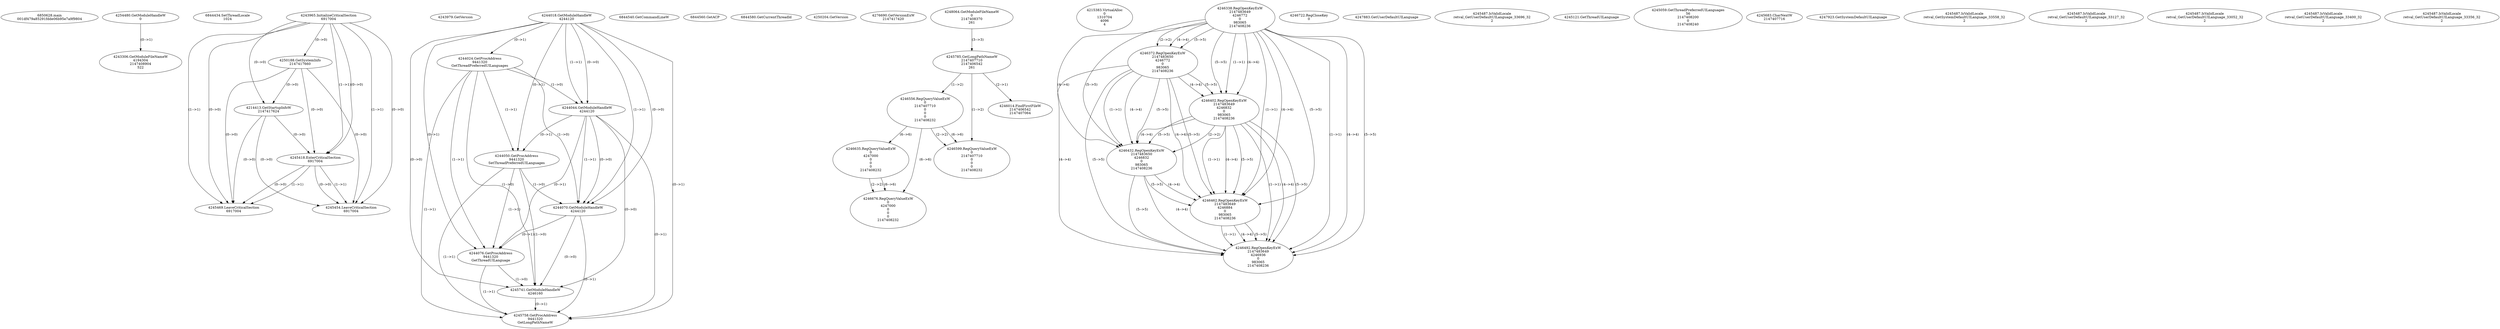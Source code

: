 // Global SCDG with merge call
digraph {
	0 [label="6850628.main
001df479a85291fdde06b95e7a9f9804"]
	1 [label="4254480.GetModuleHandleW
0"]
	2 [label="6844434.SetThreadLocale
1024"]
	3 [label="4243965.InitializeCriticalSection
6917004"]
	4 [label="4243979.GetVersion
"]
	5 [label="4244018.GetModuleHandleW
4244120"]
	6 [label="4244024.GetProcAddress
9441320
GetThreadPreferredUILanguages"]
	5 -> 6 [label="(0-->1)"]
	7 [label="4244044.GetModuleHandleW
4244120"]
	5 -> 7 [label="(1-->1)"]
	5 -> 7 [label="(0-->0)"]
	6 -> 7 [label="(1-->0)"]
	8 [label="4244050.GetProcAddress
9441320
SetThreadPreferredUILanguages"]
	5 -> 8 [label="(0-->1)"]
	6 -> 8 [label="(1-->1)"]
	7 -> 8 [label="(0-->1)"]
	9 [label="4244070.GetModuleHandleW
4244120"]
	5 -> 9 [label="(1-->1)"]
	7 -> 9 [label="(1-->1)"]
	5 -> 9 [label="(0-->0)"]
	6 -> 9 [label="(1-->0)"]
	7 -> 9 [label="(0-->0)"]
	8 -> 9 [label="(1-->0)"]
	10 [label="4244076.GetProcAddress
9441320
GetThreadUILanguage"]
	5 -> 10 [label="(0-->1)"]
	6 -> 10 [label="(1-->1)"]
	7 -> 10 [label="(0-->1)"]
	8 -> 10 [label="(1-->1)"]
	9 -> 10 [label="(0-->1)"]
	11 [label="4250188.GetSystemInfo
2147417660"]
	3 -> 11 [label="(0-->0)"]
	12 [label="6844540.GetCommandLineW
"]
	13 [label="4214413.GetStartupInfoW
2147417624"]
	3 -> 13 [label="(0-->0)"]
	11 -> 13 [label="(0-->0)"]
	14 [label="6844560.GetACP
"]
	15 [label="6844580.GetCurrentThreadId
"]
	16 [label="4250204.GetVersion
"]
	17 [label="4276690.GetVersionExW
2147417420"]
	18 [label="4243306.GetModuleFileNameW
4194304
2147408904
522"]
	1 -> 18 [label="(0-->1)"]
	19 [label="4248064.GetModuleFileNameW
0
2147408370
261"]
	20 [label="4215383.VirtualAlloc
0
1310704
4096
4"]
	21 [label="4246338.RegOpenKeyExW
2147483649
4246772
0
983065
2147408236"]
	22 [label="4246372.RegOpenKeyExW
2147483650
4246772
0
983065
2147408236"]
	21 -> 22 [label="(2-->2)"]
	21 -> 22 [label="(4-->4)"]
	21 -> 22 [label="(5-->5)"]
	23 [label="4246402.RegOpenKeyExW
2147483649
4246832
0
983065
2147408236"]
	21 -> 23 [label="(1-->1)"]
	21 -> 23 [label="(4-->4)"]
	22 -> 23 [label="(4-->4)"]
	21 -> 23 [label="(5-->5)"]
	22 -> 23 [label="(5-->5)"]
	24 [label="4246432.RegOpenKeyExW
2147483650
4246832
0
983065
2147408236"]
	22 -> 24 [label="(1-->1)"]
	23 -> 24 [label="(2-->2)"]
	21 -> 24 [label="(4-->4)"]
	22 -> 24 [label="(4-->4)"]
	23 -> 24 [label="(4-->4)"]
	21 -> 24 [label="(5-->5)"]
	22 -> 24 [label="(5-->5)"]
	23 -> 24 [label="(5-->5)"]
	25 [label="4245741.GetModuleHandleW
4246160"]
	5 -> 25 [label="(0-->0)"]
	6 -> 25 [label="(1-->0)"]
	7 -> 25 [label="(0-->0)"]
	8 -> 25 [label="(1-->0)"]
	9 -> 25 [label="(0-->0)"]
	10 -> 25 [label="(1-->0)"]
	26 [label="4245758.GetProcAddress
9441320
GetLongPathNameW"]
	5 -> 26 [label="(0-->1)"]
	6 -> 26 [label="(1-->1)"]
	7 -> 26 [label="(0-->1)"]
	8 -> 26 [label="(1-->1)"]
	9 -> 26 [label="(0-->1)"]
	10 -> 26 [label="(1-->1)"]
	25 -> 26 [label="(0-->1)"]
	27 [label="4245785.GetLongPathNameW
2147407710
2147406542
261"]
	19 -> 27 [label="(3-->3)"]
	28 [label="4246556.RegQueryValueExW
0
2147407710
0
0
0
2147408232"]
	27 -> 28 [label="(1-->2)"]
	29 [label="4246635.RegQueryValueExW
0
4247000
0
0
0
2147408232"]
	28 -> 29 [label="(6-->6)"]
	30 [label="4246676.RegQueryValueExW
0
4247000
0
0
0
2147408232"]
	29 -> 30 [label="(2-->2)"]
	28 -> 30 [label="(6-->6)"]
	29 -> 30 [label="(6-->6)"]
	31 [label="4246722.RegCloseKey
0"]
	32 [label="4247883.GetUserDefaultUILanguage
"]
	33 [label="4245418.EnterCriticalSection
6917004"]
	3 -> 33 [label="(1-->1)"]
	3 -> 33 [label="(0-->0)"]
	11 -> 33 [label="(0-->0)"]
	13 -> 33 [label="(0-->0)"]
	34 [label="4245469.LeaveCriticalSection
6917004"]
	3 -> 34 [label="(1-->1)"]
	33 -> 34 [label="(1-->1)"]
	3 -> 34 [label="(0-->0)"]
	11 -> 34 [label="(0-->0)"]
	13 -> 34 [label="(0-->0)"]
	33 -> 34 [label="(0-->0)"]
	35 [label="4245487.IsValidLocale
retval_GetUserDefaultUILanguage_33696_32
2"]
	36 [label="4245121.GetThreadUILanguage
"]
	37 [label="4245059.GetThreadPreferredUILanguages
56
2147408200
0
2147408240"]
	38 [label="4246599.RegQueryValueExW
0
2147407710
0
0
0
2147408232"]
	27 -> 38 [label="(1-->2)"]
	28 -> 38 [label="(2-->2)"]
	28 -> 38 [label="(6-->6)"]
	39 [label="4245683.CharNextW
2147407716"]
	40 [label="4246014.FindFirstFileW
2147406542
2147407064"]
	27 -> 40 [label="(2-->1)"]
	41 [label="4245454.LeaveCriticalSection
6917004"]
	3 -> 41 [label="(1-->1)"]
	33 -> 41 [label="(1-->1)"]
	3 -> 41 [label="(0-->0)"]
	11 -> 41 [label="(0-->0)"]
	13 -> 41 [label="(0-->0)"]
	33 -> 41 [label="(0-->0)"]
	42 [label="4247923.GetSystemDefaultUILanguage
"]
	43 [label="4245487.IsValidLocale
retval_GetSystemDefaultUILanguage_33558_32
2"]
	44 [label="4246462.RegOpenKeyExW
2147483649
4246884
0
983065
2147408236"]
	21 -> 44 [label="(1-->1)"]
	23 -> 44 [label="(1-->1)"]
	21 -> 44 [label="(4-->4)"]
	22 -> 44 [label="(4-->4)"]
	23 -> 44 [label="(4-->4)"]
	24 -> 44 [label="(4-->4)"]
	21 -> 44 [label="(5-->5)"]
	22 -> 44 [label="(5-->5)"]
	23 -> 44 [label="(5-->5)"]
	24 -> 44 [label="(5-->5)"]
	45 [label="4246492.RegOpenKeyExW
2147483649
4246936
0
983065
2147408236"]
	21 -> 45 [label="(1-->1)"]
	23 -> 45 [label="(1-->1)"]
	44 -> 45 [label="(1-->1)"]
	21 -> 45 [label="(4-->4)"]
	22 -> 45 [label="(4-->4)"]
	23 -> 45 [label="(4-->4)"]
	24 -> 45 [label="(4-->4)"]
	44 -> 45 [label="(4-->4)"]
	21 -> 45 [label="(5-->5)"]
	22 -> 45 [label="(5-->5)"]
	23 -> 45 [label="(5-->5)"]
	24 -> 45 [label="(5-->5)"]
	44 -> 45 [label="(5-->5)"]
	46 [label="4245487.IsValidLocale
retval_GetUserDefaultUILanguage_33127_32
2"]
	47 [label="4245487.IsValidLocale
retval_GetUserDefaultUILanguage_33052_32
2"]
	48 [label="4245487.IsValidLocale
retval_GetUserDefaultUILanguage_33400_32
2"]
	49 [label="4245487.IsValidLocale
retval_GetUserDefaultUILanguage_33356_32
2"]
}
